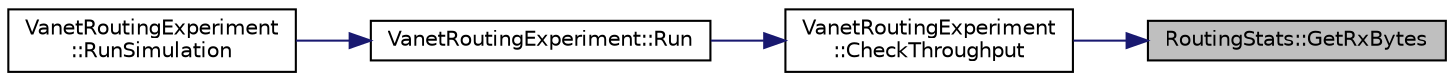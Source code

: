 digraph "RoutingStats::GetRxBytes"
{
 // LATEX_PDF_SIZE
  edge [fontname="Helvetica",fontsize="10",labelfontname="Helvetica",labelfontsize="10"];
  node [fontname="Helvetica",fontsize="10",shape=record];
  rankdir="RL";
  Node1 [label="RoutingStats::GetRxBytes",height=0.2,width=0.4,color="black", fillcolor="grey75", style="filled", fontcolor="black",tooltip="Returns the number of bytes received."];
  Node1 -> Node2 [dir="back",color="midnightblue",fontsize="10",style="solid",fontname="Helvetica"];
  Node2 [label="VanetRoutingExperiment\l::CheckThroughput",height=0.2,width=0.4,color="black", fillcolor="white", style="filled",URL="$class_vanet_routing_experiment.html#a8677a520984328c4fa300618116b316d",tooltip="Checks the throughput and outputs summary to CSV file1."];
  Node2 -> Node3 [dir="back",color="midnightblue",fontsize="10",style="solid",fontname="Helvetica"];
  Node3 [label="VanetRoutingExperiment::Run",height=0.2,width=0.4,color="black", fillcolor="white", style="filled",URL="$class_vanet_routing_experiment.html#a603c3d73ea69a382459f446dfdef4833",tooltip="Run the simulation."];
  Node3 -> Node4 [dir="back",color="midnightblue",fontsize="10",style="solid",fontname="Helvetica"];
  Node4 [label="VanetRoutingExperiment\l::RunSimulation",height=0.2,width=0.4,color="black", fillcolor="white", style="filled",URL="$class_vanet_routing_experiment.html#a1dfce2ceec687bd91890e92536f5aaec",tooltip="Run the simulation."];
}
